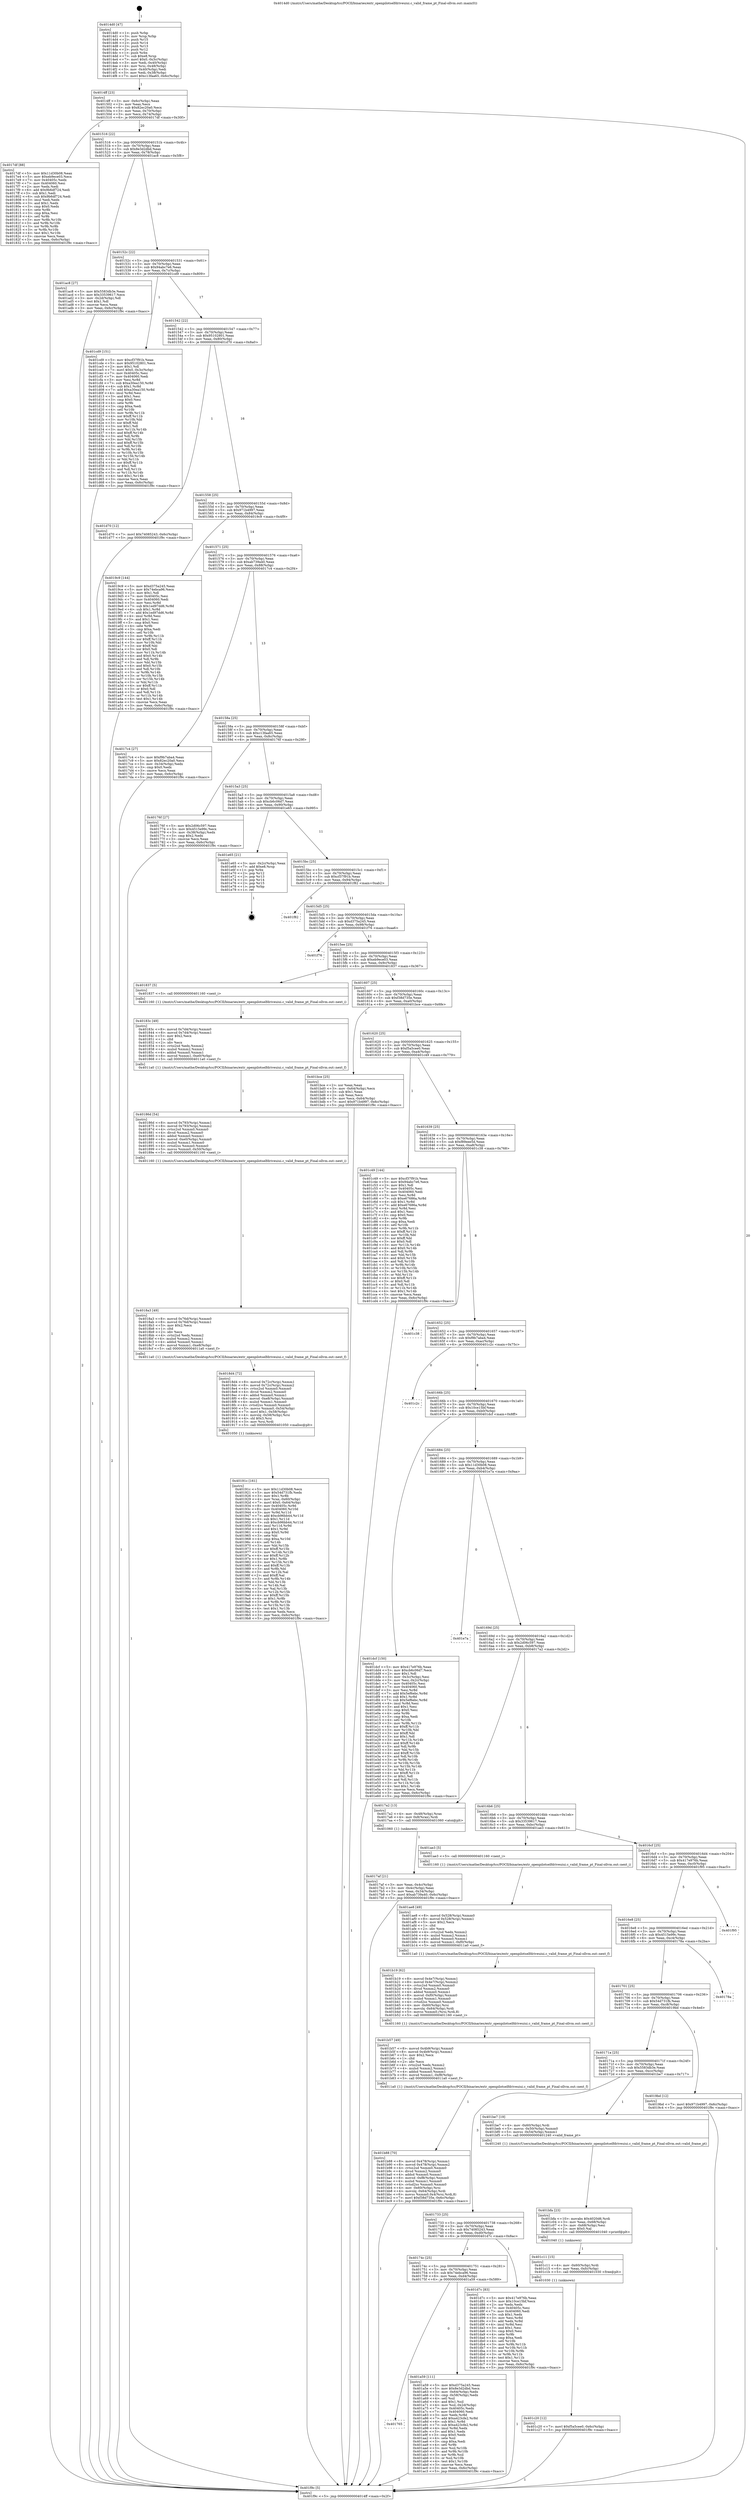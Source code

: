 digraph "0x4014d0" {
  label = "0x4014d0 (/mnt/c/Users/mathe/Desktop/tcc/POCII/binaries/extr_openpilotselfdriveuiui.c_valid_frame_pt_Final-ollvm.out::main(0))"
  labelloc = "t"
  node[shape=record]

  Entry [label="",width=0.3,height=0.3,shape=circle,fillcolor=black,style=filled]
  "0x4014ff" [label="{
     0x4014ff [23]\l
     | [instrs]\l
     &nbsp;&nbsp;0x4014ff \<+3\>: mov -0x6c(%rbp),%eax\l
     &nbsp;&nbsp;0x401502 \<+2\>: mov %eax,%ecx\l
     &nbsp;&nbsp;0x401504 \<+6\>: sub $0x82ec20a0,%ecx\l
     &nbsp;&nbsp;0x40150a \<+3\>: mov %eax,-0x70(%rbp)\l
     &nbsp;&nbsp;0x40150d \<+3\>: mov %ecx,-0x74(%rbp)\l
     &nbsp;&nbsp;0x401510 \<+6\>: je 00000000004017df \<main+0x30f\>\l
  }"]
  "0x4017df" [label="{
     0x4017df [88]\l
     | [instrs]\l
     &nbsp;&nbsp;0x4017df \<+5\>: mov $0x11d30b08,%eax\l
     &nbsp;&nbsp;0x4017e4 \<+5\>: mov $0xeb9ece03,%ecx\l
     &nbsp;&nbsp;0x4017e9 \<+7\>: mov 0x40405c,%edx\l
     &nbsp;&nbsp;0x4017f0 \<+7\>: mov 0x404060,%esi\l
     &nbsp;&nbsp;0x4017f7 \<+2\>: mov %edx,%edi\l
     &nbsp;&nbsp;0x4017f9 \<+6\>: add $0x9b6df724,%edi\l
     &nbsp;&nbsp;0x4017ff \<+3\>: sub $0x1,%edi\l
     &nbsp;&nbsp;0x401802 \<+6\>: sub $0x9b6df724,%edi\l
     &nbsp;&nbsp;0x401808 \<+3\>: imul %edi,%edx\l
     &nbsp;&nbsp;0x40180b \<+3\>: and $0x1,%edx\l
     &nbsp;&nbsp;0x40180e \<+3\>: cmp $0x0,%edx\l
     &nbsp;&nbsp;0x401811 \<+4\>: sete %r8b\l
     &nbsp;&nbsp;0x401815 \<+3\>: cmp $0xa,%esi\l
     &nbsp;&nbsp;0x401818 \<+4\>: setl %r9b\l
     &nbsp;&nbsp;0x40181c \<+3\>: mov %r8b,%r10b\l
     &nbsp;&nbsp;0x40181f \<+3\>: and %r9b,%r10b\l
     &nbsp;&nbsp;0x401822 \<+3\>: xor %r9b,%r8b\l
     &nbsp;&nbsp;0x401825 \<+3\>: or %r8b,%r10b\l
     &nbsp;&nbsp;0x401828 \<+4\>: test $0x1,%r10b\l
     &nbsp;&nbsp;0x40182c \<+3\>: cmovne %ecx,%eax\l
     &nbsp;&nbsp;0x40182f \<+3\>: mov %eax,-0x6c(%rbp)\l
     &nbsp;&nbsp;0x401832 \<+5\>: jmp 0000000000401f9c \<main+0xacc\>\l
  }"]
  "0x401516" [label="{
     0x401516 [22]\l
     | [instrs]\l
     &nbsp;&nbsp;0x401516 \<+5\>: jmp 000000000040151b \<main+0x4b\>\l
     &nbsp;&nbsp;0x40151b \<+3\>: mov -0x70(%rbp),%eax\l
     &nbsp;&nbsp;0x40151e \<+5\>: sub $0x8e3d2dbd,%eax\l
     &nbsp;&nbsp;0x401523 \<+3\>: mov %eax,-0x78(%rbp)\l
     &nbsp;&nbsp;0x401526 \<+6\>: je 0000000000401ac8 \<main+0x5f8\>\l
  }"]
  Exit [label="",width=0.3,height=0.3,shape=circle,fillcolor=black,style=filled,peripheries=2]
  "0x401ac8" [label="{
     0x401ac8 [27]\l
     | [instrs]\l
     &nbsp;&nbsp;0x401ac8 \<+5\>: mov $0x5583db3e,%eax\l
     &nbsp;&nbsp;0x401acd \<+5\>: mov $0x33539617,%ecx\l
     &nbsp;&nbsp;0x401ad2 \<+3\>: mov -0x2d(%rbp),%dl\l
     &nbsp;&nbsp;0x401ad5 \<+3\>: test $0x1,%dl\l
     &nbsp;&nbsp;0x401ad8 \<+3\>: cmovne %ecx,%eax\l
     &nbsp;&nbsp;0x401adb \<+3\>: mov %eax,-0x6c(%rbp)\l
     &nbsp;&nbsp;0x401ade \<+5\>: jmp 0000000000401f9c \<main+0xacc\>\l
  }"]
  "0x40152c" [label="{
     0x40152c [22]\l
     | [instrs]\l
     &nbsp;&nbsp;0x40152c \<+5\>: jmp 0000000000401531 \<main+0x61\>\l
     &nbsp;&nbsp;0x401531 \<+3\>: mov -0x70(%rbp),%eax\l
     &nbsp;&nbsp;0x401534 \<+5\>: sub $0x94abc7e6,%eax\l
     &nbsp;&nbsp;0x401539 \<+3\>: mov %eax,-0x7c(%rbp)\l
     &nbsp;&nbsp;0x40153c \<+6\>: je 0000000000401cd9 \<main+0x809\>\l
  }"]
  "0x401c20" [label="{
     0x401c20 [12]\l
     | [instrs]\l
     &nbsp;&nbsp;0x401c20 \<+7\>: movl $0xf5a5cee0,-0x6c(%rbp)\l
     &nbsp;&nbsp;0x401c27 \<+5\>: jmp 0000000000401f9c \<main+0xacc\>\l
  }"]
  "0x401cd9" [label="{
     0x401cd9 [151]\l
     | [instrs]\l
     &nbsp;&nbsp;0x401cd9 \<+5\>: mov $0xcf37f91b,%eax\l
     &nbsp;&nbsp;0x401cde \<+5\>: mov $0x95102801,%ecx\l
     &nbsp;&nbsp;0x401ce3 \<+2\>: mov $0x1,%dl\l
     &nbsp;&nbsp;0x401ce5 \<+7\>: movl $0x0,-0x3c(%rbp)\l
     &nbsp;&nbsp;0x401cec \<+7\>: mov 0x40405c,%esi\l
     &nbsp;&nbsp;0x401cf3 \<+7\>: mov 0x404060,%edi\l
     &nbsp;&nbsp;0x401cfa \<+3\>: mov %esi,%r8d\l
     &nbsp;&nbsp;0x401cfd \<+7\>: sub $0xa30ea150,%r8d\l
     &nbsp;&nbsp;0x401d04 \<+4\>: sub $0x1,%r8d\l
     &nbsp;&nbsp;0x401d08 \<+7\>: add $0xa30ea150,%r8d\l
     &nbsp;&nbsp;0x401d0f \<+4\>: imul %r8d,%esi\l
     &nbsp;&nbsp;0x401d13 \<+3\>: and $0x1,%esi\l
     &nbsp;&nbsp;0x401d16 \<+3\>: cmp $0x0,%esi\l
     &nbsp;&nbsp;0x401d19 \<+4\>: sete %r9b\l
     &nbsp;&nbsp;0x401d1d \<+3\>: cmp $0xa,%edi\l
     &nbsp;&nbsp;0x401d20 \<+4\>: setl %r10b\l
     &nbsp;&nbsp;0x401d24 \<+3\>: mov %r9b,%r11b\l
     &nbsp;&nbsp;0x401d27 \<+4\>: xor $0xff,%r11b\l
     &nbsp;&nbsp;0x401d2b \<+3\>: mov %r10b,%bl\l
     &nbsp;&nbsp;0x401d2e \<+3\>: xor $0xff,%bl\l
     &nbsp;&nbsp;0x401d31 \<+3\>: xor $0x1,%dl\l
     &nbsp;&nbsp;0x401d34 \<+3\>: mov %r11b,%r14b\l
     &nbsp;&nbsp;0x401d37 \<+4\>: and $0xff,%r14b\l
     &nbsp;&nbsp;0x401d3b \<+3\>: and %dl,%r9b\l
     &nbsp;&nbsp;0x401d3e \<+3\>: mov %bl,%r15b\l
     &nbsp;&nbsp;0x401d41 \<+4\>: and $0xff,%r15b\l
     &nbsp;&nbsp;0x401d45 \<+3\>: and %dl,%r10b\l
     &nbsp;&nbsp;0x401d48 \<+3\>: or %r9b,%r14b\l
     &nbsp;&nbsp;0x401d4b \<+3\>: or %r10b,%r15b\l
     &nbsp;&nbsp;0x401d4e \<+3\>: xor %r15b,%r14b\l
     &nbsp;&nbsp;0x401d51 \<+3\>: or %bl,%r11b\l
     &nbsp;&nbsp;0x401d54 \<+4\>: xor $0xff,%r11b\l
     &nbsp;&nbsp;0x401d58 \<+3\>: or $0x1,%dl\l
     &nbsp;&nbsp;0x401d5b \<+3\>: and %dl,%r11b\l
     &nbsp;&nbsp;0x401d5e \<+3\>: or %r11b,%r14b\l
     &nbsp;&nbsp;0x401d61 \<+4\>: test $0x1,%r14b\l
     &nbsp;&nbsp;0x401d65 \<+3\>: cmovne %ecx,%eax\l
     &nbsp;&nbsp;0x401d68 \<+3\>: mov %eax,-0x6c(%rbp)\l
     &nbsp;&nbsp;0x401d6b \<+5\>: jmp 0000000000401f9c \<main+0xacc\>\l
  }"]
  "0x401542" [label="{
     0x401542 [22]\l
     | [instrs]\l
     &nbsp;&nbsp;0x401542 \<+5\>: jmp 0000000000401547 \<main+0x77\>\l
     &nbsp;&nbsp;0x401547 \<+3\>: mov -0x70(%rbp),%eax\l
     &nbsp;&nbsp;0x40154a \<+5\>: sub $0x95102801,%eax\l
     &nbsp;&nbsp;0x40154f \<+3\>: mov %eax,-0x80(%rbp)\l
     &nbsp;&nbsp;0x401552 \<+6\>: je 0000000000401d70 \<main+0x8a0\>\l
  }"]
  "0x401c11" [label="{
     0x401c11 [15]\l
     | [instrs]\l
     &nbsp;&nbsp;0x401c11 \<+4\>: mov -0x60(%rbp),%rdi\l
     &nbsp;&nbsp;0x401c15 \<+6\>: mov %eax,-0xfc(%rbp)\l
     &nbsp;&nbsp;0x401c1b \<+5\>: call 0000000000401030 \<free@plt\>\l
     | [calls]\l
     &nbsp;&nbsp;0x401030 \{1\} (unknown)\l
  }"]
  "0x401d70" [label="{
     0x401d70 [12]\l
     | [instrs]\l
     &nbsp;&nbsp;0x401d70 \<+7\>: movl $0x74085243,-0x6c(%rbp)\l
     &nbsp;&nbsp;0x401d77 \<+5\>: jmp 0000000000401f9c \<main+0xacc\>\l
  }"]
  "0x401558" [label="{
     0x401558 [25]\l
     | [instrs]\l
     &nbsp;&nbsp;0x401558 \<+5\>: jmp 000000000040155d \<main+0x8d\>\l
     &nbsp;&nbsp;0x40155d \<+3\>: mov -0x70(%rbp),%eax\l
     &nbsp;&nbsp;0x401560 \<+5\>: sub $0x971b4997,%eax\l
     &nbsp;&nbsp;0x401565 \<+6\>: mov %eax,-0x84(%rbp)\l
     &nbsp;&nbsp;0x40156b \<+6\>: je 00000000004019c9 \<main+0x4f9\>\l
  }"]
  "0x401bfa" [label="{
     0x401bfa [23]\l
     | [instrs]\l
     &nbsp;&nbsp;0x401bfa \<+10\>: movabs $0x4020d6,%rdi\l
     &nbsp;&nbsp;0x401c04 \<+3\>: mov %eax,-0x68(%rbp)\l
     &nbsp;&nbsp;0x401c07 \<+3\>: mov -0x68(%rbp),%esi\l
     &nbsp;&nbsp;0x401c0a \<+2\>: mov $0x0,%al\l
     &nbsp;&nbsp;0x401c0c \<+5\>: call 0000000000401040 \<printf@plt\>\l
     | [calls]\l
     &nbsp;&nbsp;0x401040 \{1\} (unknown)\l
  }"]
  "0x4019c9" [label="{
     0x4019c9 [144]\l
     | [instrs]\l
     &nbsp;&nbsp;0x4019c9 \<+5\>: mov $0xd375a245,%eax\l
     &nbsp;&nbsp;0x4019ce \<+5\>: mov $0x74ebca96,%ecx\l
     &nbsp;&nbsp;0x4019d3 \<+2\>: mov $0x1,%dl\l
     &nbsp;&nbsp;0x4019d5 \<+7\>: mov 0x40405c,%esi\l
     &nbsp;&nbsp;0x4019dc \<+7\>: mov 0x404060,%edi\l
     &nbsp;&nbsp;0x4019e3 \<+3\>: mov %esi,%r8d\l
     &nbsp;&nbsp;0x4019e6 \<+7\>: sub $0x1ed97dd6,%r8d\l
     &nbsp;&nbsp;0x4019ed \<+4\>: sub $0x1,%r8d\l
     &nbsp;&nbsp;0x4019f1 \<+7\>: add $0x1ed97dd6,%r8d\l
     &nbsp;&nbsp;0x4019f8 \<+4\>: imul %r8d,%esi\l
     &nbsp;&nbsp;0x4019fc \<+3\>: and $0x1,%esi\l
     &nbsp;&nbsp;0x4019ff \<+3\>: cmp $0x0,%esi\l
     &nbsp;&nbsp;0x401a02 \<+4\>: sete %r9b\l
     &nbsp;&nbsp;0x401a06 \<+3\>: cmp $0xa,%edi\l
     &nbsp;&nbsp;0x401a09 \<+4\>: setl %r10b\l
     &nbsp;&nbsp;0x401a0d \<+3\>: mov %r9b,%r11b\l
     &nbsp;&nbsp;0x401a10 \<+4\>: xor $0xff,%r11b\l
     &nbsp;&nbsp;0x401a14 \<+3\>: mov %r10b,%bl\l
     &nbsp;&nbsp;0x401a17 \<+3\>: xor $0xff,%bl\l
     &nbsp;&nbsp;0x401a1a \<+3\>: xor $0x0,%dl\l
     &nbsp;&nbsp;0x401a1d \<+3\>: mov %r11b,%r14b\l
     &nbsp;&nbsp;0x401a20 \<+4\>: and $0x0,%r14b\l
     &nbsp;&nbsp;0x401a24 \<+3\>: and %dl,%r9b\l
     &nbsp;&nbsp;0x401a27 \<+3\>: mov %bl,%r15b\l
     &nbsp;&nbsp;0x401a2a \<+4\>: and $0x0,%r15b\l
     &nbsp;&nbsp;0x401a2e \<+3\>: and %dl,%r10b\l
     &nbsp;&nbsp;0x401a31 \<+3\>: or %r9b,%r14b\l
     &nbsp;&nbsp;0x401a34 \<+3\>: or %r10b,%r15b\l
     &nbsp;&nbsp;0x401a37 \<+3\>: xor %r15b,%r14b\l
     &nbsp;&nbsp;0x401a3a \<+3\>: or %bl,%r11b\l
     &nbsp;&nbsp;0x401a3d \<+4\>: xor $0xff,%r11b\l
     &nbsp;&nbsp;0x401a41 \<+3\>: or $0x0,%dl\l
     &nbsp;&nbsp;0x401a44 \<+3\>: and %dl,%r11b\l
     &nbsp;&nbsp;0x401a47 \<+3\>: or %r11b,%r14b\l
     &nbsp;&nbsp;0x401a4a \<+4\>: test $0x1,%r14b\l
     &nbsp;&nbsp;0x401a4e \<+3\>: cmovne %ecx,%eax\l
     &nbsp;&nbsp;0x401a51 \<+3\>: mov %eax,-0x6c(%rbp)\l
     &nbsp;&nbsp;0x401a54 \<+5\>: jmp 0000000000401f9c \<main+0xacc\>\l
  }"]
  "0x401571" [label="{
     0x401571 [25]\l
     | [instrs]\l
     &nbsp;&nbsp;0x401571 \<+5\>: jmp 0000000000401576 \<main+0xa6\>\l
     &nbsp;&nbsp;0x401576 \<+3\>: mov -0x70(%rbp),%eax\l
     &nbsp;&nbsp;0x401579 \<+5\>: sub $0xab739a40,%eax\l
     &nbsp;&nbsp;0x40157e \<+6\>: mov %eax,-0x88(%rbp)\l
     &nbsp;&nbsp;0x401584 \<+6\>: je 00000000004017c4 \<main+0x2f4\>\l
  }"]
  "0x401b88" [label="{
     0x401b88 [70]\l
     | [instrs]\l
     &nbsp;&nbsp;0x401b88 \<+8\>: movsd 0x478(%rip),%xmm1\l
     &nbsp;&nbsp;0x401b90 \<+8\>: movsd 0x478(%rip),%xmm2\l
     &nbsp;&nbsp;0x401b98 \<+4\>: cvtss2sd %xmm0,%xmm0\l
     &nbsp;&nbsp;0x401b9c \<+4\>: divsd %xmm2,%xmm0\l
     &nbsp;&nbsp;0x401ba0 \<+4\>: addsd %xmm0,%xmm1\l
     &nbsp;&nbsp;0x401ba4 \<+8\>: movsd -0xf8(%rbp),%xmm0\l
     &nbsp;&nbsp;0x401bac \<+4\>: mulsd %xmm1,%xmm0\l
     &nbsp;&nbsp;0x401bb0 \<+4\>: cvtsd2ss %xmm0,%xmm0\l
     &nbsp;&nbsp;0x401bb4 \<+4\>: mov -0x60(%rbp),%rsi\l
     &nbsp;&nbsp;0x401bb8 \<+4\>: movslq -0x64(%rbp),%rdi\l
     &nbsp;&nbsp;0x401bbc \<+6\>: movss %xmm0,0x4(%rsi,%rdi,8)\l
     &nbsp;&nbsp;0x401bc2 \<+7\>: movl $0xf38d735e,-0x6c(%rbp)\l
     &nbsp;&nbsp;0x401bc9 \<+5\>: jmp 0000000000401f9c \<main+0xacc\>\l
  }"]
  "0x4017c4" [label="{
     0x4017c4 [27]\l
     | [instrs]\l
     &nbsp;&nbsp;0x4017c4 \<+5\>: mov $0xf9b7aba4,%eax\l
     &nbsp;&nbsp;0x4017c9 \<+5\>: mov $0x82ec20a0,%ecx\l
     &nbsp;&nbsp;0x4017ce \<+3\>: mov -0x34(%rbp),%edx\l
     &nbsp;&nbsp;0x4017d1 \<+3\>: cmp $0x0,%edx\l
     &nbsp;&nbsp;0x4017d4 \<+3\>: cmove %ecx,%eax\l
     &nbsp;&nbsp;0x4017d7 \<+3\>: mov %eax,-0x6c(%rbp)\l
     &nbsp;&nbsp;0x4017da \<+5\>: jmp 0000000000401f9c \<main+0xacc\>\l
  }"]
  "0x40158a" [label="{
     0x40158a [25]\l
     | [instrs]\l
     &nbsp;&nbsp;0x40158a \<+5\>: jmp 000000000040158f \<main+0xbf\>\l
     &nbsp;&nbsp;0x40158f \<+3\>: mov -0x70(%rbp),%eax\l
     &nbsp;&nbsp;0x401592 \<+5\>: sub $0xc13faa65,%eax\l
     &nbsp;&nbsp;0x401597 \<+6\>: mov %eax,-0x8c(%rbp)\l
     &nbsp;&nbsp;0x40159d \<+6\>: je 000000000040176f \<main+0x29f\>\l
  }"]
  "0x401b57" [label="{
     0x401b57 [49]\l
     | [instrs]\l
     &nbsp;&nbsp;0x401b57 \<+8\>: movsd 0x4b9(%rip),%xmm0\l
     &nbsp;&nbsp;0x401b5f \<+8\>: movsd 0x4b9(%rip),%xmm1\l
     &nbsp;&nbsp;0x401b67 \<+5\>: mov $0x2,%ecx\l
     &nbsp;&nbsp;0x401b6c \<+1\>: cltd\l
     &nbsp;&nbsp;0x401b6d \<+2\>: idiv %ecx\l
     &nbsp;&nbsp;0x401b6f \<+4\>: cvtsi2sd %edx,%xmm2\l
     &nbsp;&nbsp;0x401b73 \<+4\>: mulsd %xmm2,%xmm1\l
     &nbsp;&nbsp;0x401b77 \<+4\>: addsd %xmm0,%xmm1\l
     &nbsp;&nbsp;0x401b7b \<+8\>: movsd %xmm1,-0xf8(%rbp)\l
     &nbsp;&nbsp;0x401b83 \<+5\>: call 00000000004011a0 \<next_f\>\l
     | [calls]\l
     &nbsp;&nbsp;0x4011a0 \{1\} (/mnt/c/Users/mathe/Desktop/tcc/POCII/binaries/extr_openpilotselfdriveuiui.c_valid_frame_pt_Final-ollvm.out::next_f)\l
  }"]
  "0x40176f" [label="{
     0x40176f [27]\l
     | [instrs]\l
     &nbsp;&nbsp;0x40176f \<+5\>: mov $0x2d06c597,%eax\l
     &nbsp;&nbsp;0x401774 \<+5\>: mov $0x4515e99c,%ecx\l
     &nbsp;&nbsp;0x401779 \<+3\>: mov -0x38(%rbp),%edx\l
     &nbsp;&nbsp;0x40177c \<+3\>: cmp $0x2,%edx\l
     &nbsp;&nbsp;0x40177f \<+3\>: cmovne %ecx,%eax\l
     &nbsp;&nbsp;0x401782 \<+3\>: mov %eax,-0x6c(%rbp)\l
     &nbsp;&nbsp;0x401785 \<+5\>: jmp 0000000000401f9c \<main+0xacc\>\l
  }"]
  "0x4015a3" [label="{
     0x4015a3 [25]\l
     | [instrs]\l
     &nbsp;&nbsp;0x4015a3 \<+5\>: jmp 00000000004015a8 \<main+0xd8\>\l
     &nbsp;&nbsp;0x4015a8 \<+3\>: mov -0x70(%rbp),%eax\l
     &nbsp;&nbsp;0x4015ab \<+5\>: sub $0xcb6c06d7,%eax\l
     &nbsp;&nbsp;0x4015b0 \<+6\>: mov %eax,-0x90(%rbp)\l
     &nbsp;&nbsp;0x4015b6 \<+6\>: je 0000000000401e65 \<main+0x995\>\l
  }"]
  "0x401f9c" [label="{
     0x401f9c [5]\l
     | [instrs]\l
     &nbsp;&nbsp;0x401f9c \<+5\>: jmp 00000000004014ff \<main+0x2f\>\l
  }"]
  "0x4014d0" [label="{
     0x4014d0 [47]\l
     | [instrs]\l
     &nbsp;&nbsp;0x4014d0 \<+1\>: push %rbp\l
     &nbsp;&nbsp;0x4014d1 \<+3\>: mov %rsp,%rbp\l
     &nbsp;&nbsp;0x4014d4 \<+2\>: push %r15\l
     &nbsp;&nbsp;0x4014d6 \<+2\>: push %r14\l
     &nbsp;&nbsp;0x4014d8 \<+2\>: push %r13\l
     &nbsp;&nbsp;0x4014da \<+2\>: push %r12\l
     &nbsp;&nbsp;0x4014dc \<+1\>: push %rbx\l
     &nbsp;&nbsp;0x4014dd \<+7\>: sub $0xe8,%rsp\l
     &nbsp;&nbsp;0x4014e4 \<+7\>: movl $0x0,-0x3c(%rbp)\l
     &nbsp;&nbsp;0x4014eb \<+3\>: mov %edi,-0x40(%rbp)\l
     &nbsp;&nbsp;0x4014ee \<+4\>: mov %rsi,-0x48(%rbp)\l
     &nbsp;&nbsp;0x4014f2 \<+3\>: mov -0x40(%rbp),%edi\l
     &nbsp;&nbsp;0x4014f5 \<+3\>: mov %edi,-0x38(%rbp)\l
     &nbsp;&nbsp;0x4014f8 \<+7\>: movl $0xc13faa65,-0x6c(%rbp)\l
  }"]
  "0x401b19" [label="{
     0x401b19 [62]\l
     | [instrs]\l
     &nbsp;&nbsp;0x401b19 \<+8\>: movsd 0x4e7(%rip),%xmm1\l
     &nbsp;&nbsp;0x401b21 \<+8\>: movsd 0x4e7(%rip),%xmm2\l
     &nbsp;&nbsp;0x401b29 \<+4\>: cvtss2sd %xmm0,%xmm0\l
     &nbsp;&nbsp;0x401b2d \<+4\>: divsd %xmm2,%xmm0\l
     &nbsp;&nbsp;0x401b31 \<+4\>: addsd %xmm0,%xmm1\l
     &nbsp;&nbsp;0x401b35 \<+8\>: movsd -0xf0(%rbp),%xmm0\l
     &nbsp;&nbsp;0x401b3d \<+4\>: mulsd %xmm1,%xmm0\l
     &nbsp;&nbsp;0x401b41 \<+4\>: cvtsd2ss %xmm0,%xmm0\l
     &nbsp;&nbsp;0x401b45 \<+4\>: mov -0x60(%rbp),%rsi\l
     &nbsp;&nbsp;0x401b49 \<+4\>: movslq -0x64(%rbp),%rdi\l
     &nbsp;&nbsp;0x401b4d \<+5\>: movss %xmm0,(%rsi,%rdi,8)\l
     &nbsp;&nbsp;0x401b52 \<+5\>: call 0000000000401160 \<next_i\>\l
     | [calls]\l
     &nbsp;&nbsp;0x401160 \{1\} (/mnt/c/Users/mathe/Desktop/tcc/POCII/binaries/extr_openpilotselfdriveuiui.c_valid_frame_pt_Final-ollvm.out::next_i)\l
  }"]
  "0x401e65" [label="{
     0x401e65 [21]\l
     | [instrs]\l
     &nbsp;&nbsp;0x401e65 \<+3\>: mov -0x2c(%rbp),%eax\l
     &nbsp;&nbsp;0x401e68 \<+7\>: add $0xe8,%rsp\l
     &nbsp;&nbsp;0x401e6f \<+1\>: pop %rbx\l
     &nbsp;&nbsp;0x401e70 \<+2\>: pop %r12\l
     &nbsp;&nbsp;0x401e72 \<+2\>: pop %r13\l
     &nbsp;&nbsp;0x401e74 \<+2\>: pop %r14\l
     &nbsp;&nbsp;0x401e76 \<+2\>: pop %r15\l
     &nbsp;&nbsp;0x401e78 \<+1\>: pop %rbp\l
     &nbsp;&nbsp;0x401e79 \<+1\>: ret\l
  }"]
  "0x4015bc" [label="{
     0x4015bc [25]\l
     | [instrs]\l
     &nbsp;&nbsp;0x4015bc \<+5\>: jmp 00000000004015c1 \<main+0xf1\>\l
     &nbsp;&nbsp;0x4015c1 \<+3\>: mov -0x70(%rbp),%eax\l
     &nbsp;&nbsp;0x4015c4 \<+5\>: sub $0xcf37f91b,%eax\l
     &nbsp;&nbsp;0x4015c9 \<+6\>: mov %eax,-0x94(%rbp)\l
     &nbsp;&nbsp;0x4015cf \<+6\>: je 0000000000401f82 \<main+0xab2\>\l
  }"]
  "0x401ae8" [label="{
     0x401ae8 [49]\l
     | [instrs]\l
     &nbsp;&nbsp;0x401ae8 \<+8\>: movsd 0x528(%rip),%xmm0\l
     &nbsp;&nbsp;0x401af0 \<+8\>: movsd 0x528(%rip),%xmm1\l
     &nbsp;&nbsp;0x401af8 \<+5\>: mov $0x2,%ecx\l
     &nbsp;&nbsp;0x401afd \<+1\>: cltd\l
     &nbsp;&nbsp;0x401afe \<+2\>: idiv %ecx\l
     &nbsp;&nbsp;0x401b00 \<+4\>: cvtsi2sd %edx,%xmm2\l
     &nbsp;&nbsp;0x401b04 \<+4\>: mulsd %xmm2,%xmm1\l
     &nbsp;&nbsp;0x401b08 \<+4\>: addsd %xmm0,%xmm1\l
     &nbsp;&nbsp;0x401b0c \<+8\>: movsd %xmm1,-0xf0(%rbp)\l
     &nbsp;&nbsp;0x401b14 \<+5\>: call 00000000004011a0 \<next_f\>\l
     | [calls]\l
     &nbsp;&nbsp;0x4011a0 \{1\} (/mnt/c/Users/mathe/Desktop/tcc/POCII/binaries/extr_openpilotselfdriveuiui.c_valid_frame_pt_Final-ollvm.out::next_f)\l
  }"]
  "0x401f82" [label="{
     0x401f82\l
  }", style=dashed]
  "0x4015d5" [label="{
     0x4015d5 [25]\l
     | [instrs]\l
     &nbsp;&nbsp;0x4015d5 \<+5\>: jmp 00000000004015da \<main+0x10a\>\l
     &nbsp;&nbsp;0x4015da \<+3\>: mov -0x70(%rbp),%eax\l
     &nbsp;&nbsp;0x4015dd \<+5\>: sub $0xd375a245,%eax\l
     &nbsp;&nbsp;0x4015e2 \<+6\>: mov %eax,-0x98(%rbp)\l
     &nbsp;&nbsp;0x4015e8 \<+6\>: je 0000000000401f76 \<main+0xaa6\>\l
  }"]
  "0x401765" [label="{
     0x401765\l
  }", style=dashed]
  "0x401f76" [label="{
     0x401f76\l
  }", style=dashed]
  "0x4015ee" [label="{
     0x4015ee [25]\l
     | [instrs]\l
     &nbsp;&nbsp;0x4015ee \<+5\>: jmp 00000000004015f3 \<main+0x123\>\l
     &nbsp;&nbsp;0x4015f3 \<+3\>: mov -0x70(%rbp),%eax\l
     &nbsp;&nbsp;0x4015f6 \<+5\>: sub $0xeb9ece03,%eax\l
     &nbsp;&nbsp;0x4015fb \<+6\>: mov %eax,-0x9c(%rbp)\l
     &nbsp;&nbsp;0x401601 \<+6\>: je 0000000000401837 \<main+0x367\>\l
  }"]
  "0x401a59" [label="{
     0x401a59 [111]\l
     | [instrs]\l
     &nbsp;&nbsp;0x401a59 \<+5\>: mov $0xd375a245,%eax\l
     &nbsp;&nbsp;0x401a5e \<+5\>: mov $0x8e3d2dbd,%ecx\l
     &nbsp;&nbsp;0x401a63 \<+3\>: mov -0x64(%rbp),%edx\l
     &nbsp;&nbsp;0x401a66 \<+3\>: cmp -0x58(%rbp),%edx\l
     &nbsp;&nbsp;0x401a69 \<+4\>: setl %sil\l
     &nbsp;&nbsp;0x401a6d \<+4\>: and $0x1,%sil\l
     &nbsp;&nbsp;0x401a71 \<+4\>: mov %sil,-0x2d(%rbp)\l
     &nbsp;&nbsp;0x401a75 \<+7\>: mov 0x40405c,%edx\l
     &nbsp;&nbsp;0x401a7c \<+7\>: mov 0x404060,%edi\l
     &nbsp;&nbsp;0x401a83 \<+3\>: mov %edx,%r8d\l
     &nbsp;&nbsp;0x401a86 \<+7\>: add $0xa423cfe2,%r8d\l
     &nbsp;&nbsp;0x401a8d \<+4\>: sub $0x1,%r8d\l
     &nbsp;&nbsp;0x401a91 \<+7\>: sub $0xa423cfe2,%r8d\l
     &nbsp;&nbsp;0x401a98 \<+4\>: imul %r8d,%edx\l
     &nbsp;&nbsp;0x401a9c \<+3\>: and $0x1,%edx\l
     &nbsp;&nbsp;0x401a9f \<+3\>: cmp $0x0,%edx\l
     &nbsp;&nbsp;0x401aa2 \<+4\>: sete %sil\l
     &nbsp;&nbsp;0x401aa6 \<+3\>: cmp $0xa,%edi\l
     &nbsp;&nbsp;0x401aa9 \<+4\>: setl %r9b\l
     &nbsp;&nbsp;0x401aad \<+3\>: mov %sil,%r10b\l
     &nbsp;&nbsp;0x401ab0 \<+3\>: and %r9b,%r10b\l
     &nbsp;&nbsp;0x401ab3 \<+3\>: xor %r9b,%sil\l
     &nbsp;&nbsp;0x401ab6 \<+3\>: or %sil,%r10b\l
     &nbsp;&nbsp;0x401ab9 \<+4\>: test $0x1,%r10b\l
     &nbsp;&nbsp;0x401abd \<+3\>: cmovne %ecx,%eax\l
     &nbsp;&nbsp;0x401ac0 \<+3\>: mov %eax,-0x6c(%rbp)\l
     &nbsp;&nbsp;0x401ac3 \<+5\>: jmp 0000000000401f9c \<main+0xacc\>\l
  }"]
  "0x401837" [label="{
     0x401837 [5]\l
     | [instrs]\l
     &nbsp;&nbsp;0x401837 \<+5\>: call 0000000000401160 \<next_i\>\l
     | [calls]\l
     &nbsp;&nbsp;0x401160 \{1\} (/mnt/c/Users/mathe/Desktop/tcc/POCII/binaries/extr_openpilotselfdriveuiui.c_valid_frame_pt_Final-ollvm.out::next_i)\l
  }"]
  "0x401607" [label="{
     0x401607 [25]\l
     | [instrs]\l
     &nbsp;&nbsp;0x401607 \<+5\>: jmp 000000000040160c \<main+0x13c\>\l
     &nbsp;&nbsp;0x40160c \<+3\>: mov -0x70(%rbp),%eax\l
     &nbsp;&nbsp;0x40160f \<+5\>: sub $0xf38d735e,%eax\l
     &nbsp;&nbsp;0x401614 \<+6\>: mov %eax,-0xa0(%rbp)\l
     &nbsp;&nbsp;0x40161a \<+6\>: je 0000000000401bce \<main+0x6fe\>\l
  }"]
  "0x40174c" [label="{
     0x40174c [25]\l
     | [instrs]\l
     &nbsp;&nbsp;0x40174c \<+5\>: jmp 0000000000401751 \<main+0x281\>\l
     &nbsp;&nbsp;0x401751 \<+3\>: mov -0x70(%rbp),%eax\l
     &nbsp;&nbsp;0x401754 \<+5\>: sub $0x74ebca96,%eax\l
     &nbsp;&nbsp;0x401759 \<+6\>: mov %eax,-0xd4(%rbp)\l
     &nbsp;&nbsp;0x40175f \<+6\>: je 0000000000401a59 \<main+0x589\>\l
  }"]
  "0x401bce" [label="{
     0x401bce [25]\l
     | [instrs]\l
     &nbsp;&nbsp;0x401bce \<+2\>: xor %eax,%eax\l
     &nbsp;&nbsp;0x401bd0 \<+3\>: mov -0x64(%rbp),%ecx\l
     &nbsp;&nbsp;0x401bd3 \<+3\>: sub $0x1,%eax\l
     &nbsp;&nbsp;0x401bd6 \<+2\>: sub %eax,%ecx\l
     &nbsp;&nbsp;0x401bd8 \<+3\>: mov %ecx,-0x64(%rbp)\l
     &nbsp;&nbsp;0x401bdb \<+7\>: movl $0x971b4997,-0x6c(%rbp)\l
     &nbsp;&nbsp;0x401be2 \<+5\>: jmp 0000000000401f9c \<main+0xacc\>\l
  }"]
  "0x401620" [label="{
     0x401620 [25]\l
     | [instrs]\l
     &nbsp;&nbsp;0x401620 \<+5\>: jmp 0000000000401625 \<main+0x155\>\l
     &nbsp;&nbsp;0x401625 \<+3\>: mov -0x70(%rbp),%eax\l
     &nbsp;&nbsp;0x401628 \<+5\>: sub $0xf5a5cee0,%eax\l
     &nbsp;&nbsp;0x40162d \<+6\>: mov %eax,-0xa4(%rbp)\l
     &nbsp;&nbsp;0x401633 \<+6\>: je 0000000000401c49 \<main+0x779\>\l
  }"]
  "0x401d7c" [label="{
     0x401d7c [83]\l
     | [instrs]\l
     &nbsp;&nbsp;0x401d7c \<+5\>: mov $0x417e976b,%eax\l
     &nbsp;&nbsp;0x401d81 \<+5\>: mov $0x10ce15bf,%ecx\l
     &nbsp;&nbsp;0x401d86 \<+2\>: xor %edx,%edx\l
     &nbsp;&nbsp;0x401d88 \<+7\>: mov 0x40405c,%esi\l
     &nbsp;&nbsp;0x401d8f \<+7\>: mov 0x404060,%edi\l
     &nbsp;&nbsp;0x401d96 \<+3\>: sub $0x1,%edx\l
     &nbsp;&nbsp;0x401d99 \<+3\>: mov %esi,%r8d\l
     &nbsp;&nbsp;0x401d9c \<+3\>: add %edx,%r8d\l
     &nbsp;&nbsp;0x401d9f \<+4\>: imul %r8d,%esi\l
     &nbsp;&nbsp;0x401da3 \<+3\>: and $0x1,%esi\l
     &nbsp;&nbsp;0x401da6 \<+3\>: cmp $0x0,%esi\l
     &nbsp;&nbsp;0x401da9 \<+4\>: sete %r9b\l
     &nbsp;&nbsp;0x401dad \<+3\>: cmp $0xa,%edi\l
     &nbsp;&nbsp;0x401db0 \<+4\>: setl %r10b\l
     &nbsp;&nbsp;0x401db4 \<+3\>: mov %r9b,%r11b\l
     &nbsp;&nbsp;0x401db7 \<+3\>: and %r10b,%r11b\l
     &nbsp;&nbsp;0x401dba \<+3\>: xor %r10b,%r9b\l
     &nbsp;&nbsp;0x401dbd \<+3\>: or %r9b,%r11b\l
     &nbsp;&nbsp;0x401dc0 \<+4\>: test $0x1,%r11b\l
     &nbsp;&nbsp;0x401dc4 \<+3\>: cmovne %ecx,%eax\l
     &nbsp;&nbsp;0x401dc7 \<+3\>: mov %eax,-0x6c(%rbp)\l
     &nbsp;&nbsp;0x401dca \<+5\>: jmp 0000000000401f9c \<main+0xacc\>\l
  }"]
  "0x401c49" [label="{
     0x401c49 [144]\l
     | [instrs]\l
     &nbsp;&nbsp;0x401c49 \<+5\>: mov $0xcf37f91b,%eax\l
     &nbsp;&nbsp;0x401c4e \<+5\>: mov $0x94abc7e6,%ecx\l
     &nbsp;&nbsp;0x401c53 \<+2\>: mov $0x1,%dl\l
     &nbsp;&nbsp;0x401c55 \<+7\>: mov 0x40405c,%esi\l
     &nbsp;&nbsp;0x401c5c \<+7\>: mov 0x404060,%edi\l
     &nbsp;&nbsp;0x401c63 \<+3\>: mov %esi,%r8d\l
     &nbsp;&nbsp;0x401c66 \<+7\>: sub $0xe67686a,%r8d\l
     &nbsp;&nbsp;0x401c6d \<+4\>: sub $0x1,%r8d\l
     &nbsp;&nbsp;0x401c71 \<+7\>: add $0xe67686a,%r8d\l
     &nbsp;&nbsp;0x401c78 \<+4\>: imul %r8d,%esi\l
     &nbsp;&nbsp;0x401c7c \<+3\>: and $0x1,%esi\l
     &nbsp;&nbsp;0x401c7f \<+3\>: cmp $0x0,%esi\l
     &nbsp;&nbsp;0x401c82 \<+4\>: sete %r9b\l
     &nbsp;&nbsp;0x401c86 \<+3\>: cmp $0xa,%edi\l
     &nbsp;&nbsp;0x401c89 \<+4\>: setl %r10b\l
     &nbsp;&nbsp;0x401c8d \<+3\>: mov %r9b,%r11b\l
     &nbsp;&nbsp;0x401c90 \<+4\>: xor $0xff,%r11b\l
     &nbsp;&nbsp;0x401c94 \<+3\>: mov %r10b,%bl\l
     &nbsp;&nbsp;0x401c97 \<+3\>: xor $0xff,%bl\l
     &nbsp;&nbsp;0x401c9a \<+3\>: xor $0x0,%dl\l
     &nbsp;&nbsp;0x401c9d \<+3\>: mov %r11b,%r14b\l
     &nbsp;&nbsp;0x401ca0 \<+4\>: and $0x0,%r14b\l
     &nbsp;&nbsp;0x401ca4 \<+3\>: and %dl,%r9b\l
     &nbsp;&nbsp;0x401ca7 \<+3\>: mov %bl,%r15b\l
     &nbsp;&nbsp;0x401caa \<+4\>: and $0x0,%r15b\l
     &nbsp;&nbsp;0x401cae \<+3\>: and %dl,%r10b\l
     &nbsp;&nbsp;0x401cb1 \<+3\>: or %r9b,%r14b\l
     &nbsp;&nbsp;0x401cb4 \<+3\>: or %r10b,%r15b\l
     &nbsp;&nbsp;0x401cb7 \<+3\>: xor %r15b,%r14b\l
     &nbsp;&nbsp;0x401cba \<+3\>: or %bl,%r11b\l
     &nbsp;&nbsp;0x401cbd \<+4\>: xor $0xff,%r11b\l
     &nbsp;&nbsp;0x401cc1 \<+3\>: or $0x0,%dl\l
     &nbsp;&nbsp;0x401cc4 \<+3\>: and %dl,%r11b\l
     &nbsp;&nbsp;0x401cc7 \<+3\>: or %r11b,%r14b\l
     &nbsp;&nbsp;0x401cca \<+4\>: test $0x1,%r14b\l
     &nbsp;&nbsp;0x401cce \<+3\>: cmovne %ecx,%eax\l
     &nbsp;&nbsp;0x401cd1 \<+3\>: mov %eax,-0x6c(%rbp)\l
     &nbsp;&nbsp;0x401cd4 \<+5\>: jmp 0000000000401f9c \<main+0xacc\>\l
  }"]
  "0x401639" [label="{
     0x401639 [25]\l
     | [instrs]\l
     &nbsp;&nbsp;0x401639 \<+5\>: jmp 000000000040163e \<main+0x16e\>\l
     &nbsp;&nbsp;0x40163e \<+3\>: mov -0x70(%rbp),%eax\l
     &nbsp;&nbsp;0x401641 \<+5\>: sub $0xf89eee5d,%eax\l
     &nbsp;&nbsp;0x401646 \<+6\>: mov %eax,-0xa8(%rbp)\l
     &nbsp;&nbsp;0x40164c \<+6\>: je 0000000000401c38 \<main+0x768\>\l
  }"]
  "0x401733" [label="{
     0x401733 [25]\l
     | [instrs]\l
     &nbsp;&nbsp;0x401733 \<+5\>: jmp 0000000000401738 \<main+0x268\>\l
     &nbsp;&nbsp;0x401738 \<+3\>: mov -0x70(%rbp),%eax\l
     &nbsp;&nbsp;0x40173b \<+5\>: sub $0x74085243,%eax\l
     &nbsp;&nbsp;0x401740 \<+6\>: mov %eax,-0xd0(%rbp)\l
     &nbsp;&nbsp;0x401746 \<+6\>: je 0000000000401d7c \<main+0x8ac\>\l
  }"]
  "0x401c38" [label="{
     0x401c38\l
  }", style=dashed]
  "0x401652" [label="{
     0x401652 [25]\l
     | [instrs]\l
     &nbsp;&nbsp;0x401652 \<+5\>: jmp 0000000000401657 \<main+0x187\>\l
     &nbsp;&nbsp;0x401657 \<+3\>: mov -0x70(%rbp),%eax\l
     &nbsp;&nbsp;0x40165a \<+5\>: sub $0xf9b7aba4,%eax\l
     &nbsp;&nbsp;0x40165f \<+6\>: mov %eax,-0xac(%rbp)\l
     &nbsp;&nbsp;0x401665 \<+6\>: je 0000000000401c2c \<main+0x75c\>\l
  }"]
  "0x401be7" [label="{
     0x401be7 [19]\l
     | [instrs]\l
     &nbsp;&nbsp;0x401be7 \<+4\>: mov -0x60(%rbp),%rdi\l
     &nbsp;&nbsp;0x401beb \<+5\>: movss -0x50(%rbp),%xmm0\l
     &nbsp;&nbsp;0x401bf0 \<+5\>: movss -0x54(%rbp),%xmm1\l
     &nbsp;&nbsp;0x401bf5 \<+5\>: call 0000000000401240 \<valid_frame_pt\>\l
     | [calls]\l
     &nbsp;&nbsp;0x401240 \{1\} (/mnt/c/Users/mathe/Desktop/tcc/POCII/binaries/extr_openpilotselfdriveuiui.c_valid_frame_pt_Final-ollvm.out::valid_frame_pt)\l
  }"]
  "0x401c2c" [label="{
     0x401c2c\l
  }", style=dashed]
  "0x40166b" [label="{
     0x40166b [25]\l
     | [instrs]\l
     &nbsp;&nbsp;0x40166b \<+5\>: jmp 0000000000401670 \<main+0x1a0\>\l
     &nbsp;&nbsp;0x401670 \<+3\>: mov -0x70(%rbp),%eax\l
     &nbsp;&nbsp;0x401673 \<+5\>: sub $0x10ce15bf,%eax\l
     &nbsp;&nbsp;0x401678 \<+6\>: mov %eax,-0xb0(%rbp)\l
     &nbsp;&nbsp;0x40167e \<+6\>: je 0000000000401dcf \<main+0x8ff\>\l
  }"]
  "0x40171a" [label="{
     0x40171a [25]\l
     | [instrs]\l
     &nbsp;&nbsp;0x40171a \<+5\>: jmp 000000000040171f \<main+0x24f\>\l
     &nbsp;&nbsp;0x40171f \<+3\>: mov -0x70(%rbp),%eax\l
     &nbsp;&nbsp;0x401722 \<+5\>: sub $0x5583db3e,%eax\l
     &nbsp;&nbsp;0x401727 \<+6\>: mov %eax,-0xcc(%rbp)\l
     &nbsp;&nbsp;0x40172d \<+6\>: je 0000000000401be7 \<main+0x717\>\l
  }"]
  "0x401dcf" [label="{
     0x401dcf [150]\l
     | [instrs]\l
     &nbsp;&nbsp;0x401dcf \<+5\>: mov $0x417e976b,%eax\l
     &nbsp;&nbsp;0x401dd4 \<+5\>: mov $0xcb6c06d7,%ecx\l
     &nbsp;&nbsp;0x401dd9 \<+2\>: mov $0x1,%dl\l
     &nbsp;&nbsp;0x401ddb \<+3\>: mov -0x3c(%rbp),%esi\l
     &nbsp;&nbsp;0x401dde \<+3\>: mov %esi,-0x2c(%rbp)\l
     &nbsp;&nbsp;0x401de1 \<+7\>: mov 0x40405c,%esi\l
     &nbsp;&nbsp;0x401de8 \<+7\>: mov 0x404060,%edi\l
     &nbsp;&nbsp;0x401def \<+3\>: mov %esi,%r8d\l
     &nbsp;&nbsp;0x401df2 \<+7\>: add $0x5ef6ebc,%r8d\l
     &nbsp;&nbsp;0x401df9 \<+4\>: sub $0x1,%r8d\l
     &nbsp;&nbsp;0x401dfd \<+7\>: sub $0x5ef6ebc,%r8d\l
     &nbsp;&nbsp;0x401e04 \<+4\>: imul %r8d,%esi\l
     &nbsp;&nbsp;0x401e08 \<+3\>: and $0x1,%esi\l
     &nbsp;&nbsp;0x401e0b \<+3\>: cmp $0x0,%esi\l
     &nbsp;&nbsp;0x401e0e \<+4\>: sete %r9b\l
     &nbsp;&nbsp;0x401e12 \<+3\>: cmp $0xa,%edi\l
     &nbsp;&nbsp;0x401e15 \<+4\>: setl %r10b\l
     &nbsp;&nbsp;0x401e19 \<+3\>: mov %r9b,%r11b\l
     &nbsp;&nbsp;0x401e1c \<+4\>: xor $0xff,%r11b\l
     &nbsp;&nbsp;0x401e20 \<+3\>: mov %r10b,%bl\l
     &nbsp;&nbsp;0x401e23 \<+3\>: xor $0xff,%bl\l
     &nbsp;&nbsp;0x401e26 \<+3\>: xor $0x1,%dl\l
     &nbsp;&nbsp;0x401e29 \<+3\>: mov %r11b,%r14b\l
     &nbsp;&nbsp;0x401e2c \<+4\>: and $0xff,%r14b\l
     &nbsp;&nbsp;0x401e30 \<+3\>: and %dl,%r9b\l
     &nbsp;&nbsp;0x401e33 \<+3\>: mov %bl,%r15b\l
     &nbsp;&nbsp;0x401e36 \<+4\>: and $0xff,%r15b\l
     &nbsp;&nbsp;0x401e3a \<+3\>: and %dl,%r10b\l
     &nbsp;&nbsp;0x401e3d \<+3\>: or %r9b,%r14b\l
     &nbsp;&nbsp;0x401e40 \<+3\>: or %r10b,%r15b\l
     &nbsp;&nbsp;0x401e43 \<+3\>: xor %r15b,%r14b\l
     &nbsp;&nbsp;0x401e46 \<+3\>: or %bl,%r11b\l
     &nbsp;&nbsp;0x401e49 \<+4\>: xor $0xff,%r11b\l
     &nbsp;&nbsp;0x401e4d \<+3\>: or $0x1,%dl\l
     &nbsp;&nbsp;0x401e50 \<+3\>: and %dl,%r11b\l
     &nbsp;&nbsp;0x401e53 \<+3\>: or %r11b,%r14b\l
     &nbsp;&nbsp;0x401e56 \<+4\>: test $0x1,%r14b\l
     &nbsp;&nbsp;0x401e5a \<+3\>: cmovne %ecx,%eax\l
     &nbsp;&nbsp;0x401e5d \<+3\>: mov %eax,-0x6c(%rbp)\l
     &nbsp;&nbsp;0x401e60 \<+5\>: jmp 0000000000401f9c \<main+0xacc\>\l
  }"]
  "0x401684" [label="{
     0x401684 [25]\l
     | [instrs]\l
     &nbsp;&nbsp;0x401684 \<+5\>: jmp 0000000000401689 \<main+0x1b9\>\l
     &nbsp;&nbsp;0x401689 \<+3\>: mov -0x70(%rbp),%eax\l
     &nbsp;&nbsp;0x40168c \<+5\>: sub $0x11d30b08,%eax\l
     &nbsp;&nbsp;0x401691 \<+6\>: mov %eax,-0xb4(%rbp)\l
     &nbsp;&nbsp;0x401697 \<+6\>: je 0000000000401e7a \<main+0x9aa\>\l
  }"]
  "0x4019bd" [label="{
     0x4019bd [12]\l
     | [instrs]\l
     &nbsp;&nbsp;0x4019bd \<+7\>: movl $0x971b4997,-0x6c(%rbp)\l
     &nbsp;&nbsp;0x4019c4 \<+5\>: jmp 0000000000401f9c \<main+0xacc\>\l
  }"]
  "0x401e7a" [label="{
     0x401e7a\l
  }", style=dashed]
  "0x40169d" [label="{
     0x40169d [25]\l
     | [instrs]\l
     &nbsp;&nbsp;0x40169d \<+5\>: jmp 00000000004016a2 \<main+0x1d2\>\l
     &nbsp;&nbsp;0x4016a2 \<+3\>: mov -0x70(%rbp),%eax\l
     &nbsp;&nbsp;0x4016a5 \<+5\>: sub $0x2d06c597,%eax\l
     &nbsp;&nbsp;0x4016aa \<+6\>: mov %eax,-0xb8(%rbp)\l
     &nbsp;&nbsp;0x4016b0 \<+6\>: je 00000000004017a2 \<main+0x2d2\>\l
  }"]
  "0x401701" [label="{
     0x401701 [25]\l
     | [instrs]\l
     &nbsp;&nbsp;0x401701 \<+5\>: jmp 0000000000401706 \<main+0x236\>\l
     &nbsp;&nbsp;0x401706 \<+3\>: mov -0x70(%rbp),%eax\l
     &nbsp;&nbsp;0x401709 \<+5\>: sub $0x54d731fb,%eax\l
     &nbsp;&nbsp;0x40170e \<+6\>: mov %eax,-0xc8(%rbp)\l
     &nbsp;&nbsp;0x401714 \<+6\>: je 00000000004019bd \<main+0x4ed\>\l
  }"]
  "0x4017a2" [label="{
     0x4017a2 [13]\l
     | [instrs]\l
     &nbsp;&nbsp;0x4017a2 \<+4\>: mov -0x48(%rbp),%rax\l
     &nbsp;&nbsp;0x4017a6 \<+4\>: mov 0x8(%rax),%rdi\l
     &nbsp;&nbsp;0x4017aa \<+5\>: call 0000000000401060 \<atoi@plt\>\l
     | [calls]\l
     &nbsp;&nbsp;0x401060 \{1\} (unknown)\l
  }"]
  "0x4016b6" [label="{
     0x4016b6 [25]\l
     | [instrs]\l
     &nbsp;&nbsp;0x4016b6 \<+5\>: jmp 00000000004016bb \<main+0x1eb\>\l
     &nbsp;&nbsp;0x4016bb \<+3\>: mov -0x70(%rbp),%eax\l
     &nbsp;&nbsp;0x4016be \<+5\>: sub $0x33539617,%eax\l
     &nbsp;&nbsp;0x4016c3 \<+6\>: mov %eax,-0xbc(%rbp)\l
     &nbsp;&nbsp;0x4016c9 \<+6\>: je 0000000000401ae3 \<main+0x613\>\l
  }"]
  "0x4017af" [label="{
     0x4017af [21]\l
     | [instrs]\l
     &nbsp;&nbsp;0x4017af \<+3\>: mov %eax,-0x4c(%rbp)\l
     &nbsp;&nbsp;0x4017b2 \<+3\>: mov -0x4c(%rbp),%eax\l
     &nbsp;&nbsp;0x4017b5 \<+3\>: mov %eax,-0x34(%rbp)\l
     &nbsp;&nbsp;0x4017b8 \<+7\>: movl $0xab739a40,-0x6c(%rbp)\l
     &nbsp;&nbsp;0x4017bf \<+5\>: jmp 0000000000401f9c \<main+0xacc\>\l
  }"]
  "0x40183c" [label="{
     0x40183c [49]\l
     | [instrs]\l
     &nbsp;&nbsp;0x40183c \<+8\>: movsd 0x7d4(%rip),%xmm0\l
     &nbsp;&nbsp;0x401844 \<+8\>: movsd 0x7d4(%rip),%xmm1\l
     &nbsp;&nbsp;0x40184c \<+5\>: mov $0x2,%ecx\l
     &nbsp;&nbsp;0x401851 \<+1\>: cltd\l
     &nbsp;&nbsp;0x401852 \<+2\>: idiv %ecx\l
     &nbsp;&nbsp;0x401854 \<+4\>: cvtsi2sd %edx,%xmm2\l
     &nbsp;&nbsp;0x401858 \<+4\>: mulsd %xmm2,%xmm1\l
     &nbsp;&nbsp;0x40185c \<+4\>: addsd %xmm0,%xmm1\l
     &nbsp;&nbsp;0x401860 \<+8\>: movsd %xmm1,-0xe0(%rbp)\l
     &nbsp;&nbsp;0x401868 \<+5\>: call 00000000004011a0 \<next_f\>\l
     | [calls]\l
     &nbsp;&nbsp;0x4011a0 \{1\} (/mnt/c/Users/mathe/Desktop/tcc/POCII/binaries/extr_openpilotselfdriveuiui.c_valid_frame_pt_Final-ollvm.out::next_f)\l
  }"]
  "0x40186d" [label="{
     0x40186d [54]\l
     | [instrs]\l
     &nbsp;&nbsp;0x40186d \<+8\>: movsd 0x793(%rip),%xmm1\l
     &nbsp;&nbsp;0x401875 \<+8\>: movsd 0x793(%rip),%xmm2\l
     &nbsp;&nbsp;0x40187d \<+4\>: cvtss2sd %xmm0,%xmm0\l
     &nbsp;&nbsp;0x401881 \<+4\>: divsd %xmm2,%xmm0\l
     &nbsp;&nbsp;0x401885 \<+4\>: addsd %xmm0,%xmm1\l
     &nbsp;&nbsp;0x401889 \<+8\>: movsd -0xe0(%rbp),%xmm0\l
     &nbsp;&nbsp;0x401891 \<+4\>: mulsd %xmm1,%xmm0\l
     &nbsp;&nbsp;0x401895 \<+4\>: cvtsd2ss %xmm0,%xmm0\l
     &nbsp;&nbsp;0x401899 \<+5\>: movss %xmm0,-0x50(%rbp)\l
     &nbsp;&nbsp;0x40189e \<+5\>: call 0000000000401160 \<next_i\>\l
     | [calls]\l
     &nbsp;&nbsp;0x401160 \{1\} (/mnt/c/Users/mathe/Desktop/tcc/POCII/binaries/extr_openpilotselfdriveuiui.c_valid_frame_pt_Final-ollvm.out::next_i)\l
  }"]
  "0x4018a3" [label="{
     0x4018a3 [49]\l
     | [instrs]\l
     &nbsp;&nbsp;0x4018a3 \<+8\>: movsd 0x76d(%rip),%xmm0\l
     &nbsp;&nbsp;0x4018ab \<+8\>: movsd 0x76d(%rip),%xmm1\l
     &nbsp;&nbsp;0x4018b3 \<+5\>: mov $0x2,%ecx\l
     &nbsp;&nbsp;0x4018b8 \<+1\>: cltd\l
     &nbsp;&nbsp;0x4018b9 \<+2\>: idiv %ecx\l
     &nbsp;&nbsp;0x4018bb \<+4\>: cvtsi2sd %edx,%xmm2\l
     &nbsp;&nbsp;0x4018bf \<+4\>: mulsd %xmm2,%xmm1\l
     &nbsp;&nbsp;0x4018c3 \<+4\>: addsd %xmm0,%xmm1\l
     &nbsp;&nbsp;0x4018c7 \<+8\>: movsd %xmm1,-0xe8(%rbp)\l
     &nbsp;&nbsp;0x4018cf \<+5\>: call 00000000004011a0 \<next_f\>\l
     | [calls]\l
     &nbsp;&nbsp;0x4011a0 \{1\} (/mnt/c/Users/mathe/Desktop/tcc/POCII/binaries/extr_openpilotselfdriveuiui.c_valid_frame_pt_Final-ollvm.out::next_f)\l
  }"]
  "0x4018d4" [label="{
     0x4018d4 [72]\l
     | [instrs]\l
     &nbsp;&nbsp;0x4018d4 \<+8\>: movsd 0x72c(%rip),%xmm1\l
     &nbsp;&nbsp;0x4018dc \<+8\>: movsd 0x72c(%rip),%xmm2\l
     &nbsp;&nbsp;0x4018e4 \<+4\>: cvtss2sd %xmm0,%xmm0\l
     &nbsp;&nbsp;0x4018e8 \<+4\>: divsd %xmm2,%xmm0\l
     &nbsp;&nbsp;0x4018ec \<+4\>: addsd %xmm0,%xmm1\l
     &nbsp;&nbsp;0x4018f0 \<+8\>: movsd -0xe8(%rbp),%xmm0\l
     &nbsp;&nbsp;0x4018f8 \<+4\>: mulsd %xmm1,%xmm0\l
     &nbsp;&nbsp;0x4018fc \<+4\>: cvtsd2ss %xmm0,%xmm0\l
     &nbsp;&nbsp;0x401900 \<+5\>: movss %xmm0,-0x54(%rbp)\l
     &nbsp;&nbsp;0x401905 \<+7\>: movl $0x1,-0x58(%rbp)\l
     &nbsp;&nbsp;0x40190c \<+4\>: movslq -0x58(%rbp),%rsi\l
     &nbsp;&nbsp;0x401910 \<+4\>: shl $0x3,%rsi\l
     &nbsp;&nbsp;0x401914 \<+3\>: mov %rsi,%rdi\l
     &nbsp;&nbsp;0x401917 \<+5\>: call 0000000000401050 \<malloc@plt\>\l
     | [calls]\l
     &nbsp;&nbsp;0x401050 \{1\} (unknown)\l
  }"]
  "0x40191c" [label="{
     0x40191c [161]\l
     | [instrs]\l
     &nbsp;&nbsp;0x40191c \<+5\>: mov $0x11d30b08,%ecx\l
     &nbsp;&nbsp;0x401921 \<+5\>: mov $0x54d731fb,%edx\l
     &nbsp;&nbsp;0x401926 \<+3\>: mov $0x1,%r8b\l
     &nbsp;&nbsp;0x401929 \<+4\>: mov %rax,-0x60(%rbp)\l
     &nbsp;&nbsp;0x40192d \<+7\>: movl $0x0,-0x64(%rbp)\l
     &nbsp;&nbsp;0x401934 \<+8\>: mov 0x40405c,%r9d\l
     &nbsp;&nbsp;0x40193c \<+8\>: mov 0x404060,%r10d\l
     &nbsp;&nbsp;0x401944 \<+3\>: mov %r9d,%r11d\l
     &nbsp;&nbsp;0x401947 \<+7\>: add $0xcb96bb44,%r11d\l
     &nbsp;&nbsp;0x40194e \<+4\>: sub $0x1,%r11d\l
     &nbsp;&nbsp;0x401952 \<+7\>: sub $0xcb96bb44,%r11d\l
     &nbsp;&nbsp;0x401959 \<+4\>: imul %r11d,%r9d\l
     &nbsp;&nbsp;0x40195d \<+4\>: and $0x1,%r9d\l
     &nbsp;&nbsp;0x401961 \<+4\>: cmp $0x0,%r9d\l
     &nbsp;&nbsp;0x401965 \<+3\>: sete %bl\l
     &nbsp;&nbsp;0x401968 \<+4\>: cmp $0xa,%r10d\l
     &nbsp;&nbsp;0x40196c \<+4\>: setl %r14b\l
     &nbsp;&nbsp;0x401970 \<+3\>: mov %bl,%r15b\l
     &nbsp;&nbsp;0x401973 \<+4\>: xor $0xff,%r15b\l
     &nbsp;&nbsp;0x401977 \<+3\>: mov %r14b,%r12b\l
     &nbsp;&nbsp;0x40197a \<+4\>: xor $0xff,%r12b\l
     &nbsp;&nbsp;0x40197e \<+4\>: xor $0x1,%r8b\l
     &nbsp;&nbsp;0x401982 \<+3\>: mov %r15b,%r13b\l
     &nbsp;&nbsp;0x401985 \<+4\>: and $0xff,%r13b\l
     &nbsp;&nbsp;0x401989 \<+3\>: and %r8b,%bl\l
     &nbsp;&nbsp;0x40198c \<+3\>: mov %r12b,%al\l
     &nbsp;&nbsp;0x40198f \<+2\>: and $0xff,%al\l
     &nbsp;&nbsp;0x401991 \<+3\>: and %r8b,%r14b\l
     &nbsp;&nbsp;0x401994 \<+3\>: or %bl,%r13b\l
     &nbsp;&nbsp;0x401997 \<+3\>: or %r14b,%al\l
     &nbsp;&nbsp;0x40199a \<+3\>: xor %al,%r13b\l
     &nbsp;&nbsp;0x40199d \<+3\>: or %r12b,%r15b\l
     &nbsp;&nbsp;0x4019a0 \<+4\>: xor $0xff,%r15b\l
     &nbsp;&nbsp;0x4019a4 \<+4\>: or $0x1,%r8b\l
     &nbsp;&nbsp;0x4019a8 \<+3\>: and %r8b,%r15b\l
     &nbsp;&nbsp;0x4019ab \<+3\>: or %r15b,%r13b\l
     &nbsp;&nbsp;0x4019ae \<+4\>: test $0x1,%r13b\l
     &nbsp;&nbsp;0x4019b2 \<+3\>: cmovne %edx,%ecx\l
     &nbsp;&nbsp;0x4019b5 \<+3\>: mov %ecx,-0x6c(%rbp)\l
     &nbsp;&nbsp;0x4019b8 \<+5\>: jmp 0000000000401f9c \<main+0xacc\>\l
  }"]
  "0x40178a" [label="{
     0x40178a\l
  }", style=dashed]
  "0x401ae3" [label="{
     0x401ae3 [5]\l
     | [instrs]\l
     &nbsp;&nbsp;0x401ae3 \<+5\>: call 0000000000401160 \<next_i\>\l
     | [calls]\l
     &nbsp;&nbsp;0x401160 \{1\} (/mnt/c/Users/mathe/Desktop/tcc/POCII/binaries/extr_openpilotselfdriveuiui.c_valid_frame_pt_Final-ollvm.out::next_i)\l
  }"]
  "0x4016cf" [label="{
     0x4016cf [25]\l
     | [instrs]\l
     &nbsp;&nbsp;0x4016cf \<+5\>: jmp 00000000004016d4 \<main+0x204\>\l
     &nbsp;&nbsp;0x4016d4 \<+3\>: mov -0x70(%rbp),%eax\l
     &nbsp;&nbsp;0x4016d7 \<+5\>: sub $0x417e976b,%eax\l
     &nbsp;&nbsp;0x4016dc \<+6\>: mov %eax,-0xc0(%rbp)\l
     &nbsp;&nbsp;0x4016e2 \<+6\>: je 0000000000401f95 \<main+0xac5\>\l
  }"]
  "0x4016e8" [label="{
     0x4016e8 [25]\l
     | [instrs]\l
     &nbsp;&nbsp;0x4016e8 \<+5\>: jmp 00000000004016ed \<main+0x21d\>\l
     &nbsp;&nbsp;0x4016ed \<+3\>: mov -0x70(%rbp),%eax\l
     &nbsp;&nbsp;0x4016f0 \<+5\>: sub $0x4515e99c,%eax\l
     &nbsp;&nbsp;0x4016f5 \<+6\>: mov %eax,-0xc4(%rbp)\l
     &nbsp;&nbsp;0x4016fb \<+6\>: je 000000000040178a \<main+0x2ba\>\l
  }"]
  "0x401f95" [label="{
     0x401f95\l
  }", style=dashed]
  Entry -> "0x4014d0" [label=" 1"]
  "0x4014ff" -> "0x4017df" [label=" 1"]
  "0x4014ff" -> "0x401516" [label=" 20"]
  "0x401e65" -> Exit [label=" 1"]
  "0x401516" -> "0x401ac8" [label=" 2"]
  "0x401516" -> "0x40152c" [label=" 18"]
  "0x401dcf" -> "0x401f9c" [label=" 1"]
  "0x40152c" -> "0x401cd9" [label=" 1"]
  "0x40152c" -> "0x401542" [label=" 17"]
  "0x401d7c" -> "0x401f9c" [label=" 1"]
  "0x401542" -> "0x401d70" [label=" 1"]
  "0x401542" -> "0x401558" [label=" 16"]
  "0x401d70" -> "0x401f9c" [label=" 1"]
  "0x401558" -> "0x4019c9" [label=" 2"]
  "0x401558" -> "0x401571" [label=" 14"]
  "0x401cd9" -> "0x401f9c" [label=" 1"]
  "0x401571" -> "0x4017c4" [label=" 1"]
  "0x401571" -> "0x40158a" [label=" 13"]
  "0x401c49" -> "0x401f9c" [label=" 1"]
  "0x40158a" -> "0x40176f" [label=" 1"]
  "0x40158a" -> "0x4015a3" [label=" 12"]
  "0x40176f" -> "0x401f9c" [label=" 1"]
  "0x4014d0" -> "0x4014ff" [label=" 1"]
  "0x401f9c" -> "0x4014ff" [label=" 20"]
  "0x401c20" -> "0x401f9c" [label=" 1"]
  "0x4015a3" -> "0x401e65" [label=" 1"]
  "0x4015a3" -> "0x4015bc" [label=" 11"]
  "0x401c11" -> "0x401c20" [label=" 1"]
  "0x4015bc" -> "0x401f82" [label=" 0"]
  "0x4015bc" -> "0x4015d5" [label=" 11"]
  "0x401bfa" -> "0x401c11" [label=" 1"]
  "0x4015d5" -> "0x401f76" [label=" 0"]
  "0x4015d5" -> "0x4015ee" [label=" 11"]
  "0x401be7" -> "0x401bfa" [label=" 1"]
  "0x4015ee" -> "0x401837" [label=" 1"]
  "0x4015ee" -> "0x401607" [label=" 10"]
  "0x401bce" -> "0x401f9c" [label=" 1"]
  "0x401607" -> "0x401bce" [label=" 1"]
  "0x401607" -> "0x401620" [label=" 9"]
  "0x401b57" -> "0x401b88" [label=" 1"]
  "0x401620" -> "0x401c49" [label=" 1"]
  "0x401620" -> "0x401639" [label=" 8"]
  "0x401b19" -> "0x401b57" [label=" 1"]
  "0x401639" -> "0x401c38" [label=" 0"]
  "0x401639" -> "0x401652" [label=" 8"]
  "0x401ae3" -> "0x401ae8" [label=" 1"]
  "0x401652" -> "0x401c2c" [label=" 0"]
  "0x401652" -> "0x40166b" [label=" 8"]
  "0x401ac8" -> "0x401f9c" [label=" 2"]
  "0x40166b" -> "0x401dcf" [label=" 1"]
  "0x40166b" -> "0x401684" [label=" 7"]
  "0x40174c" -> "0x401765" [label=" 0"]
  "0x401684" -> "0x401e7a" [label=" 0"]
  "0x401684" -> "0x40169d" [label=" 7"]
  "0x40174c" -> "0x401a59" [label=" 2"]
  "0x40169d" -> "0x4017a2" [label=" 1"]
  "0x40169d" -> "0x4016b6" [label=" 6"]
  "0x4017a2" -> "0x4017af" [label=" 1"]
  "0x4017af" -> "0x401f9c" [label=" 1"]
  "0x4017c4" -> "0x401f9c" [label=" 1"]
  "0x4017df" -> "0x401f9c" [label=" 1"]
  "0x401837" -> "0x40183c" [label=" 1"]
  "0x40183c" -> "0x40186d" [label=" 1"]
  "0x40186d" -> "0x4018a3" [label=" 1"]
  "0x4018a3" -> "0x4018d4" [label=" 1"]
  "0x4018d4" -> "0x40191c" [label=" 1"]
  "0x40191c" -> "0x401f9c" [label=" 1"]
  "0x401733" -> "0x40174c" [label=" 2"]
  "0x4016b6" -> "0x401ae3" [label=" 1"]
  "0x4016b6" -> "0x4016cf" [label=" 5"]
  "0x401733" -> "0x401d7c" [label=" 1"]
  "0x4016cf" -> "0x401f95" [label=" 0"]
  "0x4016cf" -> "0x4016e8" [label=" 5"]
  "0x401ae8" -> "0x401b19" [label=" 1"]
  "0x4016e8" -> "0x40178a" [label=" 0"]
  "0x4016e8" -> "0x401701" [label=" 5"]
  "0x401b88" -> "0x401f9c" [label=" 1"]
  "0x401701" -> "0x4019bd" [label=" 1"]
  "0x401701" -> "0x40171a" [label=" 4"]
  "0x4019bd" -> "0x401f9c" [label=" 1"]
  "0x4019c9" -> "0x401f9c" [label=" 2"]
  "0x401a59" -> "0x401f9c" [label=" 2"]
  "0x40171a" -> "0x401be7" [label=" 1"]
  "0x40171a" -> "0x401733" [label=" 3"]
}
